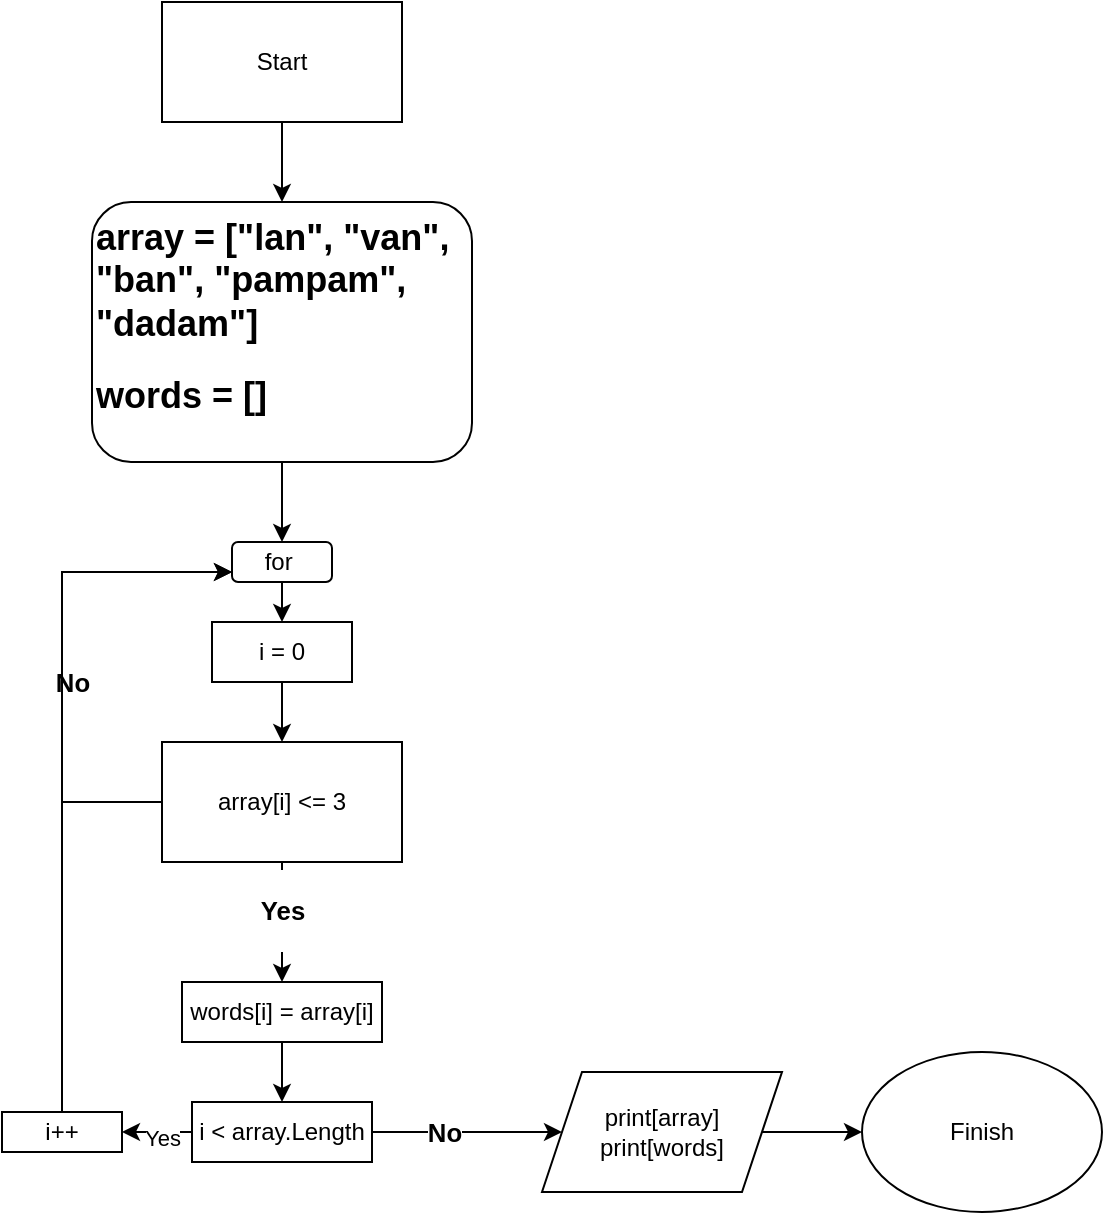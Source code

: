 <mxfile version="24.0.2" type="device">
  <diagram id="C5RBs43oDa-KdzZeNtuy" name="Page-1">
    <mxGraphModel dx="1393" dy="804" grid="1" gridSize="10" guides="1" tooltips="1" connect="1" arrows="1" fold="1" page="1" pageScale="1" pageWidth="827" pageHeight="1169" math="0" shadow="0">
      <root>
        <mxCell id="WIyWlLk6GJQsqaUBKTNV-0" />
        <mxCell id="WIyWlLk6GJQsqaUBKTNV-1" parent="WIyWlLk6GJQsqaUBKTNV-0" />
        <mxCell id="mAPESz-cA_eIBSOo1YJr-8" style="edgeStyle=orthogonalEdgeStyle;rounded=0;orthogonalLoop=1;jettySize=auto;html=1;exitX=0.5;exitY=1;exitDx=0;exitDy=0;entryX=0.5;entryY=0;entryDx=0;entryDy=0;" edge="1" parent="WIyWlLk6GJQsqaUBKTNV-1" source="mAPESz-cA_eIBSOo1YJr-0" target="mAPESz-cA_eIBSOo1YJr-6">
          <mxGeometry relative="1" as="geometry" />
        </mxCell>
        <mxCell id="mAPESz-cA_eIBSOo1YJr-0" value="Start" style="rounded=0;whiteSpace=wrap;html=1;" vertex="1" parent="WIyWlLk6GJQsqaUBKTNV-1">
          <mxGeometry x="330" y="130" width="120" height="60" as="geometry" />
        </mxCell>
        <mxCell id="mAPESz-cA_eIBSOo1YJr-11" style="edgeStyle=orthogonalEdgeStyle;rounded=0;orthogonalLoop=1;jettySize=auto;html=1;exitX=0.5;exitY=1;exitDx=0;exitDy=0;entryX=0.5;entryY=0;entryDx=0;entryDy=0;" edge="1" parent="WIyWlLk6GJQsqaUBKTNV-1" source="mAPESz-cA_eIBSOo1YJr-6" target="mAPESz-cA_eIBSOo1YJr-9">
          <mxGeometry relative="1" as="geometry" />
        </mxCell>
        <mxCell id="mAPESz-cA_eIBSOo1YJr-6" value="&lt;h2 style=&quot;&quot;&gt;array = [&quot;lan&quot;, &quot;van&quot;, &quot;ban&quot;, &quot;pampam&quot;, &quot;dadam&quot;]&lt;/h2&gt;&lt;h2 style=&quot;&quot;&gt;words = []&lt;/h2&gt;&lt;div style=&quot;&quot;&gt;&lt;br&gt;&lt;/div&gt;" style="rounded=1;whiteSpace=wrap;html=1;align=left;" vertex="1" parent="WIyWlLk6GJQsqaUBKTNV-1">
          <mxGeometry x="295" y="230" width="190" height="130" as="geometry" />
        </mxCell>
        <mxCell id="mAPESz-cA_eIBSOo1YJr-26" style="edgeStyle=orthogonalEdgeStyle;rounded=0;orthogonalLoop=1;jettySize=auto;html=1;exitX=0.5;exitY=1;exitDx=0;exitDy=0;entryX=0.5;entryY=0;entryDx=0;entryDy=0;" edge="1" parent="WIyWlLk6GJQsqaUBKTNV-1" source="mAPESz-cA_eIBSOo1YJr-9" target="mAPESz-cA_eIBSOo1YJr-25">
          <mxGeometry relative="1" as="geometry" />
        </mxCell>
        <mxCell id="mAPESz-cA_eIBSOo1YJr-9" value="for&amp;nbsp;" style="rounded=1;whiteSpace=wrap;html=1;" vertex="1" parent="WIyWlLk6GJQsqaUBKTNV-1">
          <mxGeometry x="365" y="400" width="50" height="20" as="geometry" />
        </mxCell>
        <mxCell id="mAPESz-cA_eIBSOo1YJr-30" style="edgeStyle=orthogonalEdgeStyle;rounded=0;orthogonalLoop=1;jettySize=auto;html=1;exitX=0.5;exitY=1;exitDx=0;exitDy=0;entryX=0.5;entryY=0;entryDx=0;entryDy=0;" edge="1" parent="WIyWlLk6GJQsqaUBKTNV-1" source="mAPESz-cA_eIBSOo1YJr-10" target="mAPESz-cA_eIBSOo1YJr-23">
          <mxGeometry relative="1" as="geometry" />
        </mxCell>
        <mxCell id="mAPESz-cA_eIBSOo1YJr-34" value="&lt;h3&gt;Yes&lt;/h3&gt;" style="edgeLabel;html=1;align=center;verticalAlign=middle;resizable=0;points=[];" vertex="1" connectable="0" parent="mAPESz-cA_eIBSOo1YJr-30">
          <mxGeometry x="-0.2" relative="1" as="geometry">
            <mxPoint as="offset" />
          </mxGeometry>
        </mxCell>
        <mxCell id="mAPESz-cA_eIBSOo1YJr-32" style="edgeStyle=orthogonalEdgeStyle;rounded=0;orthogonalLoop=1;jettySize=auto;html=1;exitX=0;exitY=0.5;exitDx=0;exitDy=0;entryX=0;entryY=0.75;entryDx=0;entryDy=0;" edge="1" parent="WIyWlLk6GJQsqaUBKTNV-1" source="mAPESz-cA_eIBSOo1YJr-10" target="mAPESz-cA_eIBSOo1YJr-9">
          <mxGeometry relative="1" as="geometry">
            <Array as="points">
              <mxPoint x="280" y="530" />
              <mxPoint x="280" y="415" />
            </Array>
          </mxGeometry>
        </mxCell>
        <mxCell id="mAPESz-cA_eIBSOo1YJr-33" value="&lt;h3&gt;No&lt;/h3&gt;" style="edgeLabel;html=1;align=center;verticalAlign=middle;resizable=0;points=[];" vertex="1" connectable="0" parent="mAPESz-cA_eIBSOo1YJr-32">
          <mxGeometry x="-0.12" y="-5" relative="1" as="geometry">
            <mxPoint as="offset" />
          </mxGeometry>
        </mxCell>
        <mxCell id="mAPESz-cA_eIBSOo1YJr-10" value="array[i] &amp;lt;= 3" style="rounded=0;whiteSpace=wrap;html=1;" vertex="1" parent="WIyWlLk6GJQsqaUBKTNV-1">
          <mxGeometry x="330" y="500" width="120" height="60" as="geometry" />
        </mxCell>
        <mxCell id="mAPESz-cA_eIBSOo1YJr-38" style="edgeStyle=orthogonalEdgeStyle;rounded=0;orthogonalLoop=1;jettySize=auto;html=1;exitX=0.5;exitY=1;exitDx=0;exitDy=0;entryX=0.5;entryY=0;entryDx=0;entryDy=0;" edge="1" parent="WIyWlLk6GJQsqaUBKTNV-1" source="mAPESz-cA_eIBSOo1YJr-23" target="mAPESz-cA_eIBSOo1YJr-24">
          <mxGeometry relative="1" as="geometry" />
        </mxCell>
        <mxCell id="mAPESz-cA_eIBSOo1YJr-23" value="words[i] = array[i]" style="rounded=0;whiteSpace=wrap;html=1;" vertex="1" parent="WIyWlLk6GJQsqaUBKTNV-1">
          <mxGeometry x="340" y="620" width="100" height="30" as="geometry" />
        </mxCell>
        <mxCell id="mAPESz-cA_eIBSOo1YJr-35" value="" style="edgeStyle=orthogonalEdgeStyle;rounded=0;orthogonalLoop=1;jettySize=auto;html=1;" edge="1" parent="WIyWlLk6GJQsqaUBKTNV-1" source="mAPESz-cA_eIBSOo1YJr-24" target="mAPESz-cA_eIBSOo1YJr-29">
          <mxGeometry relative="1" as="geometry" />
        </mxCell>
        <mxCell id="mAPESz-cA_eIBSOo1YJr-36" value="Yes" style="edgeLabel;html=1;align=center;verticalAlign=middle;resizable=0;points=[];" vertex="1" connectable="0" parent="mAPESz-cA_eIBSOo1YJr-35">
          <mxGeometry x="0.111" y="3" relative="1" as="geometry">
            <mxPoint as="offset" />
          </mxGeometry>
        </mxCell>
        <mxCell id="mAPESz-cA_eIBSOo1YJr-40" value="" style="edgeStyle=orthogonalEdgeStyle;rounded=0;orthogonalLoop=1;jettySize=auto;html=1;" edge="1" parent="WIyWlLk6GJQsqaUBKTNV-1" source="mAPESz-cA_eIBSOo1YJr-24" target="mAPESz-cA_eIBSOo1YJr-39">
          <mxGeometry relative="1" as="geometry" />
        </mxCell>
        <mxCell id="mAPESz-cA_eIBSOo1YJr-43" value="&lt;h3&gt;No&lt;/h3&gt;" style="edgeLabel;html=1;align=center;verticalAlign=middle;resizable=0;points=[];" vertex="1" connectable="0" parent="mAPESz-cA_eIBSOo1YJr-40">
          <mxGeometry x="-0.242" relative="1" as="geometry">
            <mxPoint as="offset" />
          </mxGeometry>
        </mxCell>
        <mxCell id="mAPESz-cA_eIBSOo1YJr-24" value="i &amp;lt; array.Length" style="rounded=0;whiteSpace=wrap;html=1;" vertex="1" parent="WIyWlLk6GJQsqaUBKTNV-1">
          <mxGeometry x="345" y="680" width="90" height="30" as="geometry" />
        </mxCell>
        <mxCell id="mAPESz-cA_eIBSOo1YJr-28" style="edgeStyle=orthogonalEdgeStyle;rounded=0;orthogonalLoop=1;jettySize=auto;html=1;exitX=0.5;exitY=1;exitDx=0;exitDy=0;entryX=0.5;entryY=0;entryDx=0;entryDy=0;" edge="1" parent="WIyWlLk6GJQsqaUBKTNV-1" source="mAPESz-cA_eIBSOo1YJr-25" target="mAPESz-cA_eIBSOo1YJr-10">
          <mxGeometry relative="1" as="geometry" />
        </mxCell>
        <mxCell id="mAPESz-cA_eIBSOo1YJr-25" value="i = 0" style="rounded=0;whiteSpace=wrap;html=1;" vertex="1" parent="WIyWlLk6GJQsqaUBKTNV-1">
          <mxGeometry x="355" y="440" width="70" height="30" as="geometry" />
        </mxCell>
        <mxCell id="mAPESz-cA_eIBSOo1YJr-37" style="edgeStyle=orthogonalEdgeStyle;rounded=0;orthogonalLoop=1;jettySize=auto;html=1;exitX=0.5;exitY=0;exitDx=0;exitDy=0;entryX=0;entryY=0.75;entryDx=0;entryDy=0;" edge="1" parent="WIyWlLk6GJQsqaUBKTNV-1" source="mAPESz-cA_eIBSOo1YJr-29" target="mAPESz-cA_eIBSOo1YJr-9">
          <mxGeometry relative="1" as="geometry" />
        </mxCell>
        <mxCell id="mAPESz-cA_eIBSOo1YJr-29" value="i++" style="rounded=0;whiteSpace=wrap;html=1;" vertex="1" parent="WIyWlLk6GJQsqaUBKTNV-1">
          <mxGeometry x="250" y="685" width="60" height="20" as="geometry" />
        </mxCell>
        <mxCell id="mAPESz-cA_eIBSOo1YJr-42" value="" style="edgeStyle=orthogonalEdgeStyle;rounded=0;orthogonalLoop=1;jettySize=auto;html=1;" edge="1" parent="WIyWlLk6GJQsqaUBKTNV-1" source="mAPESz-cA_eIBSOo1YJr-39" target="mAPESz-cA_eIBSOo1YJr-41">
          <mxGeometry relative="1" as="geometry" />
        </mxCell>
        <mxCell id="mAPESz-cA_eIBSOo1YJr-39" value="print[array]&lt;div&gt;print[words]&lt;/div&gt;" style="shape=parallelogram;perimeter=parallelogramPerimeter;whiteSpace=wrap;html=1;fixedSize=1;" vertex="1" parent="WIyWlLk6GJQsqaUBKTNV-1">
          <mxGeometry x="520" y="665" width="120" height="60" as="geometry" />
        </mxCell>
        <mxCell id="mAPESz-cA_eIBSOo1YJr-41" value="Finish" style="ellipse;whiteSpace=wrap;html=1;" vertex="1" parent="WIyWlLk6GJQsqaUBKTNV-1">
          <mxGeometry x="680" y="655" width="120" height="80" as="geometry" />
        </mxCell>
      </root>
    </mxGraphModel>
  </diagram>
</mxfile>
